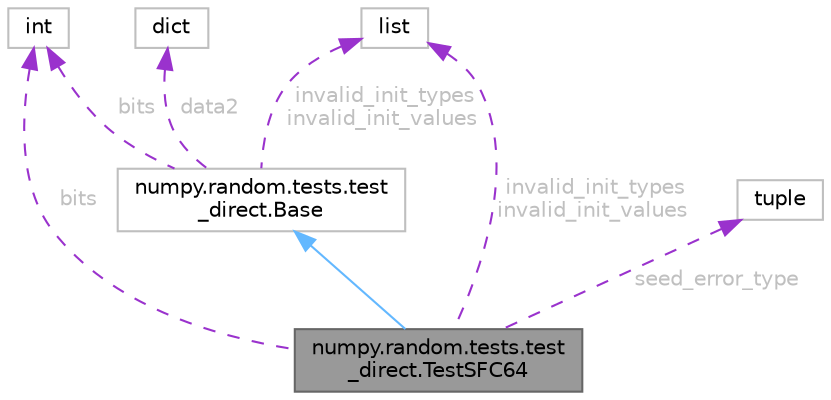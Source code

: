 digraph "numpy.random.tests.test_direct.TestSFC64"
{
 // LATEX_PDF_SIZE
  bgcolor="transparent";
  edge [fontname=Helvetica,fontsize=10,labelfontname=Helvetica,labelfontsize=10];
  node [fontname=Helvetica,fontsize=10,shape=box,height=0.2,width=0.4];
  Node1 [id="Node000001",label="numpy.random.tests.test\l_direct.TestSFC64",height=0.2,width=0.4,color="gray40", fillcolor="grey60", style="filled", fontcolor="black",tooltip=" "];
  Node2 -> Node1 [id="edge8_Node000001_Node000002",dir="back",color="steelblue1",style="solid",tooltip=" "];
  Node2 [id="Node000002",label="numpy.random.tests.test\l_direct.Base",height=0.2,width=0.4,color="grey75", fillcolor="white", style="filled",URL="$d7/d6a/classnumpy_1_1random_1_1tests_1_1test__direct_1_1Base.html",tooltip=" "];
  Node3 -> Node2 [id="edge9_Node000002_Node000003",dir="back",color="darkorchid3",style="dashed",tooltip=" ",label=" data2",fontcolor="grey" ];
  Node3 [id="Node000003",label="dict",height=0.2,width=0.4,color="grey75", fillcolor="white", style="filled",tooltip=" "];
  Node4 -> Node2 [id="edge10_Node000002_Node000004",dir="back",color="darkorchid3",style="dashed",tooltip=" ",label=" bits",fontcolor="grey" ];
  Node4 [id="Node000004",label="int",height=0.2,width=0.4,color="grey75", fillcolor="white", style="filled",tooltip=" "];
  Node5 -> Node2 [id="edge11_Node000002_Node000005",dir="back",color="darkorchid3",style="dashed",tooltip=" ",label=" invalid_init_types\ninvalid_init_values",fontcolor="grey" ];
  Node5 [id="Node000005",label="list",height=0.2,width=0.4,color="grey75", fillcolor="white", style="filled",tooltip=" "];
  Node4 -> Node1 [id="edge12_Node000001_Node000004",dir="back",color="darkorchid3",style="dashed",tooltip=" ",label=" bits",fontcolor="grey" ];
  Node6 -> Node1 [id="edge13_Node000001_Node000006",dir="back",color="darkorchid3",style="dashed",tooltip=" ",label=" seed_error_type",fontcolor="grey" ];
  Node6 [id="Node000006",label="tuple",height=0.2,width=0.4,color="grey75", fillcolor="white", style="filled",tooltip=" "];
  Node5 -> Node1 [id="edge14_Node000001_Node000005",dir="back",color="darkorchid3",style="dashed",tooltip=" ",label=" invalid_init_types\ninvalid_init_values",fontcolor="grey" ];
}
